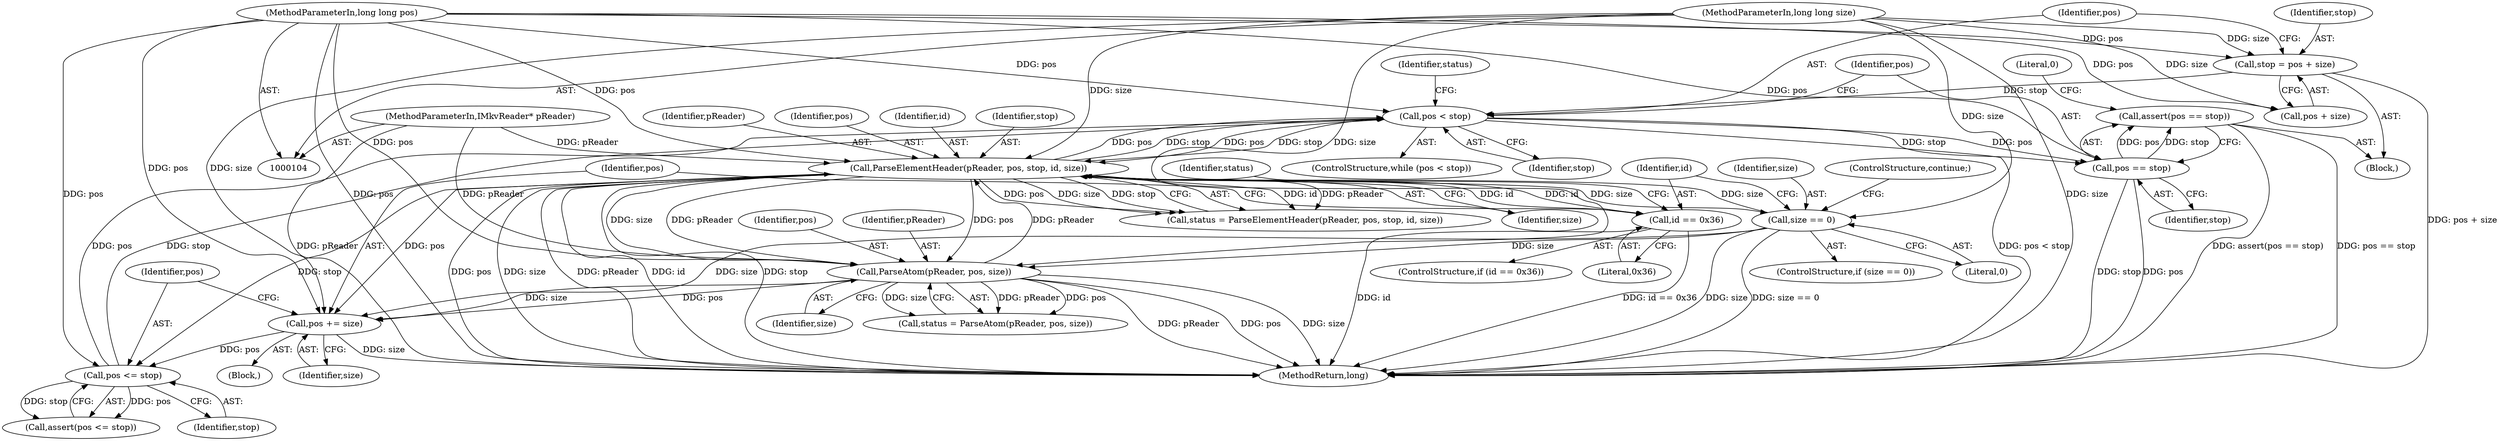digraph "1_Android_cc274e2abe8b2a6698a5c47d8aa4bb45f1f9538d_37@API" {
"1000166" [label="(Call,assert(pos == stop))"];
"1000167" [label="(Call,pos == stop)"];
"1000116" [label="(Call,pos < stop)"];
"1000163" [label="(Call,pos <= stop)"];
"1000159" [label="(Call,pos += size)"];
"1000138" [label="(Call,size == 0)"];
"1000125" [label="(Call,ParseElementHeader(pReader, pos, stop, id, size))"];
"1000149" [label="(Call,ParseAtom(pReader, pos, size))"];
"1000105" [label="(MethodParameterIn,IMkvReader* pReader)"];
"1000106" [label="(MethodParameterIn,long long pos)"];
"1000107" [label="(MethodParameterIn,long long size)"];
"1000143" [label="(Call,id == 0x36)"];
"1000110" [label="(Call,stop = pos + size)"];
"1000128" [label="(Identifier,stop)"];
"1000112" [label="(Call,pos + size)"];
"1000139" [label="(Identifier,size)"];
"1000126" [label="(Identifier,pReader)"];
"1000115" [label="(ControlStructure,while (pos < stop))"];
"1000127" [label="(Identifier,pos)"];
"1000116" [label="(Call,pos < stop)"];
"1000138" [label="(Call,size == 0)"];
"1000110" [label="(Call,stop = pos + size)"];
"1000171" [label="(Literal,0)"];
"1000118" [label="(Identifier,stop)"];
"1000111" [label="(Identifier,stop)"];
"1000145" [label="(Literal,0x36)"];
"1000137" [label="(ControlStructure,if (size == 0))"];
"1000119" [label="(Block,)"];
"1000149" [label="(Call,ParseAtom(pReader, pos, size))"];
"1000172" [label="(MethodReturn,long)"];
"1000123" [label="(Call,status = ParseElementHeader(pReader, pos, stop, id, size))"];
"1000141" [label="(ControlStructure,continue;)"];
"1000163" [label="(Call,pos <= stop)"];
"1000162" [label="(Call,assert(pos <= stop))"];
"1000148" [label="(Identifier,status)"];
"1000166" [label="(Call,assert(pos == stop))"];
"1000160" [label="(Identifier,pos)"];
"1000117" [label="(Identifier,pos)"];
"1000144" [label="(Identifier,id)"];
"1000129" [label="(Identifier,id)"];
"1000152" [label="(Identifier,size)"];
"1000167" [label="(Call,pos == stop)"];
"1000130" [label="(Identifier,size)"];
"1000105" [label="(MethodParameterIn,IMkvReader* pReader)"];
"1000164" [label="(Identifier,pos)"];
"1000147" [label="(Call,status = ParseAtom(pReader, pos, size))"];
"1000151" [label="(Identifier,pos)"];
"1000142" [label="(ControlStructure,if (id == 0x36))"];
"1000168" [label="(Identifier,pos)"];
"1000143" [label="(Call,id == 0x36)"];
"1000107" [label="(MethodParameterIn,long long size)"];
"1000140" [label="(Literal,0)"];
"1000106" [label="(MethodParameterIn,long long pos)"];
"1000124" [label="(Identifier,status)"];
"1000125" [label="(Call,ParseElementHeader(pReader, pos, stop, id, size))"];
"1000165" [label="(Identifier,stop)"];
"1000159" [label="(Call,pos += size)"];
"1000108" [label="(Block,)"];
"1000169" [label="(Identifier,stop)"];
"1000150" [label="(Identifier,pReader)"];
"1000161" [label="(Identifier,size)"];
"1000166" -> "1000108"  [label="AST: "];
"1000166" -> "1000167"  [label="CFG: "];
"1000167" -> "1000166"  [label="AST: "];
"1000171" -> "1000166"  [label="CFG: "];
"1000166" -> "1000172"  [label="DDG: assert(pos == stop)"];
"1000166" -> "1000172"  [label="DDG: pos == stop"];
"1000167" -> "1000166"  [label="DDG: pos"];
"1000167" -> "1000166"  [label="DDG: stop"];
"1000167" -> "1000169"  [label="CFG: "];
"1000168" -> "1000167"  [label="AST: "];
"1000169" -> "1000167"  [label="AST: "];
"1000167" -> "1000172"  [label="DDG: stop"];
"1000167" -> "1000172"  [label="DDG: pos"];
"1000116" -> "1000167"  [label="DDG: pos"];
"1000116" -> "1000167"  [label="DDG: stop"];
"1000106" -> "1000167"  [label="DDG: pos"];
"1000116" -> "1000115"  [label="AST: "];
"1000116" -> "1000118"  [label="CFG: "];
"1000117" -> "1000116"  [label="AST: "];
"1000118" -> "1000116"  [label="AST: "];
"1000124" -> "1000116"  [label="CFG: "];
"1000168" -> "1000116"  [label="CFG: "];
"1000116" -> "1000172"  [label="DDG: pos < stop"];
"1000163" -> "1000116"  [label="DDG: pos"];
"1000163" -> "1000116"  [label="DDG: stop"];
"1000125" -> "1000116"  [label="DDG: pos"];
"1000125" -> "1000116"  [label="DDG: stop"];
"1000106" -> "1000116"  [label="DDG: pos"];
"1000110" -> "1000116"  [label="DDG: stop"];
"1000116" -> "1000125"  [label="DDG: pos"];
"1000116" -> "1000125"  [label="DDG: stop"];
"1000163" -> "1000162"  [label="AST: "];
"1000163" -> "1000165"  [label="CFG: "];
"1000164" -> "1000163"  [label="AST: "];
"1000165" -> "1000163"  [label="AST: "];
"1000162" -> "1000163"  [label="CFG: "];
"1000163" -> "1000162"  [label="DDG: pos"];
"1000163" -> "1000162"  [label="DDG: stop"];
"1000159" -> "1000163"  [label="DDG: pos"];
"1000106" -> "1000163"  [label="DDG: pos"];
"1000125" -> "1000163"  [label="DDG: stop"];
"1000159" -> "1000119"  [label="AST: "];
"1000159" -> "1000161"  [label="CFG: "];
"1000160" -> "1000159"  [label="AST: "];
"1000161" -> "1000159"  [label="AST: "];
"1000164" -> "1000159"  [label="CFG: "];
"1000159" -> "1000172"  [label="DDG: size"];
"1000138" -> "1000159"  [label="DDG: size"];
"1000149" -> "1000159"  [label="DDG: size"];
"1000149" -> "1000159"  [label="DDG: pos"];
"1000107" -> "1000159"  [label="DDG: size"];
"1000125" -> "1000159"  [label="DDG: pos"];
"1000106" -> "1000159"  [label="DDG: pos"];
"1000138" -> "1000137"  [label="AST: "];
"1000138" -> "1000140"  [label="CFG: "];
"1000139" -> "1000138"  [label="AST: "];
"1000140" -> "1000138"  [label="AST: "];
"1000141" -> "1000138"  [label="CFG: "];
"1000144" -> "1000138"  [label="CFG: "];
"1000138" -> "1000172"  [label="DDG: size"];
"1000138" -> "1000172"  [label="DDG: size == 0"];
"1000138" -> "1000125"  [label="DDG: size"];
"1000125" -> "1000138"  [label="DDG: size"];
"1000107" -> "1000138"  [label="DDG: size"];
"1000138" -> "1000149"  [label="DDG: size"];
"1000125" -> "1000123"  [label="AST: "];
"1000125" -> "1000130"  [label="CFG: "];
"1000126" -> "1000125"  [label="AST: "];
"1000127" -> "1000125"  [label="AST: "];
"1000128" -> "1000125"  [label="AST: "];
"1000129" -> "1000125"  [label="AST: "];
"1000130" -> "1000125"  [label="AST: "];
"1000123" -> "1000125"  [label="CFG: "];
"1000125" -> "1000172"  [label="DDG: pos"];
"1000125" -> "1000172"  [label="DDG: size"];
"1000125" -> "1000172"  [label="DDG: pReader"];
"1000125" -> "1000172"  [label="DDG: id"];
"1000125" -> "1000172"  [label="DDG: stop"];
"1000125" -> "1000123"  [label="DDG: id"];
"1000125" -> "1000123"  [label="DDG: pReader"];
"1000125" -> "1000123"  [label="DDG: pos"];
"1000125" -> "1000123"  [label="DDG: size"];
"1000125" -> "1000123"  [label="DDG: stop"];
"1000149" -> "1000125"  [label="DDG: pReader"];
"1000149" -> "1000125"  [label="DDG: size"];
"1000105" -> "1000125"  [label="DDG: pReader"];
"1000106" -> "1000125"  [label="DDG: pos"];
"1000143" -> "1000125"  [label="DDG: id"];
"1000107" -> "1000125"  [label="DDG: size"];
"1000125" -> "1000143"  [label="DDG: id"];
"1000125" -> "1000149"  [label="DDG: pReader"];
"1000125" -> "1000149"  [label="DDG: pos"];
"1000149" -> "1000147"  [label="AST: "];
"1000149" -> "1000152"  [label="CFG: "];
"1000150" -> "1000149"  [label="AST: "];
"1000151" -> "1000149"  [label="AST: "];
"1000152" -> "1000149"  [label="AST: "];
"1000147" -> "1000149"  [label="CFG: "];
"1000149" -> "1000172"  [label="DDG: pReader"];
"1000149" -> "1000172"  [label="DDG: pos"];
"1000149" -> "1000172"  [label="DDG: size"];
"1000149" -> "1000147"  [label="DDG: pReader"];
"1000149" -> "1000147"  [label="DDG: pos"];
"1000149" -> "1000147"  [label="DDG: size"];
"1000105" -> "1000149"  [label="DDG: pReader"];
"1000106" -> "1000149"  [label="DDG: pos"];
"1000107" -> "1000149"  [label="DDG: size"];
"1000105" -> "1000104"  [label="AST: "];
"1000105" -> "1000172"  [label="DDG: pReader"];
"1000106" -> "1000104"  [label="AST: "];
"1000106" -> "1000172"  [label="DDG: pos"];
"1000106" -> "1000110"  [label="DDG: pos"];
"1000106" -> "1000112"  [label="DDG: pos"];
"1000107" -> "1000104"  [label="AST: "];
"1000107" -> "1000172"  [label="DDG: size"];
"1000107" -> "1000110"  [label="DDG: size"];
"1000107" -> "1000112"  [label="DDG: size"];
"1000143" -> "1000142"  [label="AST: "];
"1000143" -> "1000145"  [label="CFG: "];
"1000144" -> "1000143"  [label="AST: "];
"1000145" -> "1000143"  [label="AST: "];
"1000148" -> "1000143"  [label="CFG: "];
"1000160" -> "1000143"  [label="CFG: "];
"1000143" -> "1000172"  [label="DDG: id == 0x36"];
"1000143" -> "1000172"  [label="DDG: id"];
"1000110" -> "1000108"  [label="AST: "];
"1000110" -> "1000112"  [label="CFG: "];
"1000111" -> "1000110"  [label="AST: "];
"1000112" -> "1000110"  [label="AST: "];
"1000117" -> "1000110"  [label="CFG: "];
"1000110" -> "1000172"  [label="DDG: pos + size"];
}
